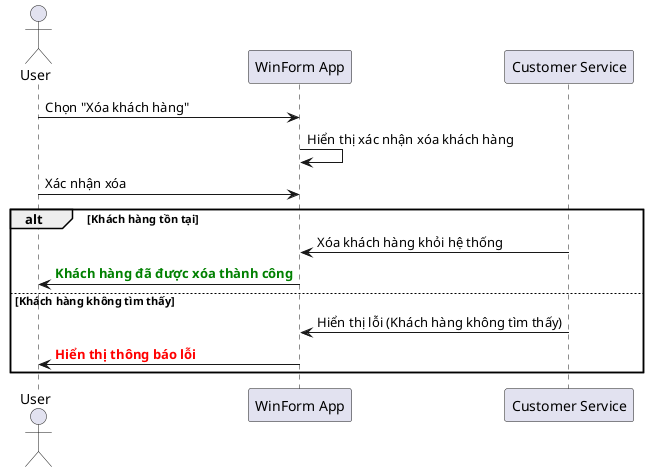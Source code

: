 @startuml
actor User
participant "WinForm App" as App
participant "Customer Service" as CustService

User -> App: Chọn "Xóa khách hàng"
App -> App: Hiển thị xác nhận xóa khách hàng
User -> App: Xác nhận xóa
alt Khách hàng tồn tại
    CustService -> App: Xóa khách hàng khỏi hệ thống
    App -> User: <font color=green><b>Khách hàng đã được xóa thành công</b></font>
else Khách hàng không tìm thấy
    CustService -> App: Hiển thị lỗi (Khách hàng không tìm thấy)
    App -> User: <font color=red><b>Hiển thị thông báo lỗi</b></font>
end
@enduml
